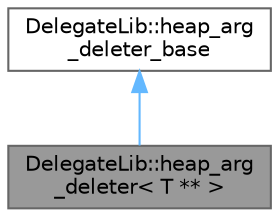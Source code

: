 digraph "DelegateLib::heap_arg_deleter&lt; T ** &gt;"
{
 // LATEX_PDF_SIZE
  bgcolor="transparent";
  edge [fontname=Helvetica,fontsize=10,labelfontname=Helvetica,labelfontsize=10];
  node [fontname=Helvetica,fontsize=10,shape=box,height=0.2,width=0.4];
  Node1 [id="Node000001",label="DelegateLib::heap_arg\l_deleter\< T ** \>",height=0.2,width=0.4,color="gray40", fillcolor="grey60", style="filled", fontcolor="black",tooltip="Frees heap memory for pointer to pointer heap argument."];
  Node2 -> Node1 [id="edge1_Node000001_Node000002",dir="back",color="steelblue1",style="solid",tooltip=" "];
  Node2 [id="Node000002",label="DelegateLib::heap_arg\l_deleter_base",height=0.2,width=0.4,color="gray40", fillcolor="white", style="filled",URL="$class_delegate_lib_1_1heap__arg__deleter__base.html",tooltip="Base class for all deleter's."];
}
